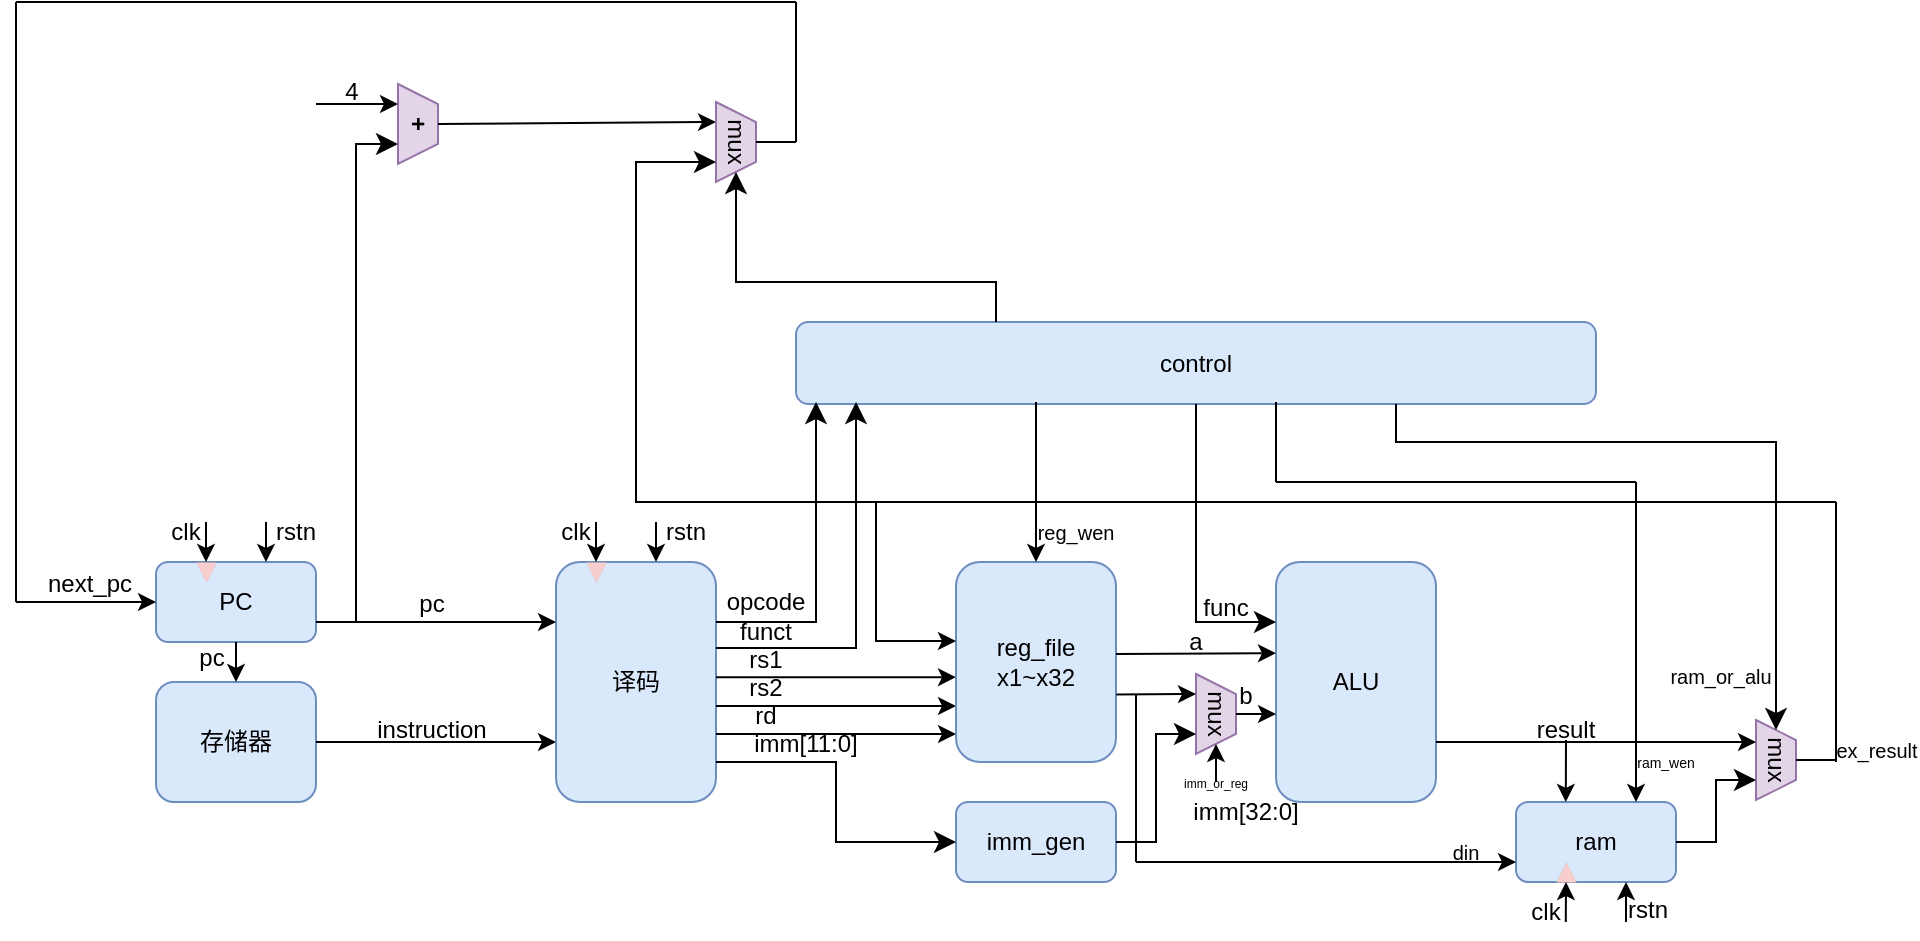 <mxfile version="26.2.14">
  <diagram name="第 1 页" id="odzhpiGNZsCS6kh2lJAy">
    <mxGraphModel dx="989" dy="579" grid="1" gridSize="10" guides="1" tooltips="1" connect="1" arrows="1" fold="1" page="1" pageScale="1" pageWidth="827" pageHeight="1169" math="0" shadow="0">
      <root>
        <mxCell id="0" />
        <mxCell id="1" parent="0" />
        <mxCell id="frnVUnls2qx5uy1Z5uzF-1" value="ALU" style="rounded=1;whiteSpace=wrap;html=1;fillColor=#dae8fc;strokeColor=#6c8ebf;" parent="1" vertex="1">
          <mxGeometry x="640" y="440" width="80" height="120" as="geometry" />
        </mxCell>
        <mxCell id="frnVUnls2qx5uy1Z5uzF-2" value="PC" style="rounded=1;whiteSpace=wrap;html=1;fillColor=#dae8fc;strokeColor=#6c8ebf;" parent="1" vertex="1">
          <mxGeometry x="80" y="440" width="80" height="40" as="geometry" />
        </mxCell>
        <mxCell id="frnVUnls2qx5uy1Z5uzF-3" value="存储器" style="rounded=1;whiteSpace=wrap;html=1;fillColor=#dae8fc;strokeColor=#6c8ebf;" parent="1" vertex="1">
          <mxGeometry x="80" y="500" width="80" height="60" as="geometry" />
        </mxCell>
        <mxCell id="frnVUnls2qx5uy1Z5uzF-4" value="" style="endArrow=classic;html=1;rounded=0;exitX=0.25;exitY=1;exitDx=0;exitDy=0;entryX=0.25;entryY=0;entryDx=0;entryDy=0;fontStyle=1" parent="1" edge="1">
          <mxGeometry width="50" height="50" relative="1" as="geometry">
            <mxPoint x="120" y="480" as="sourcePoint" />
            <mxPoint x="120" y="500" as="targetPoint" />
          </mxGeometry>
        </mxCell>
        <mxCell id="frnVUnls2qx5uy1Z5uzF-5" value="pc" style="text;html=1;align=center;verticalAlign=middle;whiteSpace=wrap;rounded=0;" parent="1" vertex="1">
          <mxGeometry x="93" y="483" width="30" height="10" as="geometry" />
        </mxCell>
        <mxCell id="frnVUnls2qx5uy1Z5uzF-8" value="" style="endArrow=classic;html=1;rounded=0;exitX=1;exitY=0.5;exitDx=0;exitDy=0;" parent="1" edge="1">
          <mxGeometry width="50" height="50" relative="1" as="geometry">
            <mxPoint x="160" y="530" as="sourcePoint" />
            <mxPoint x="280" y="530" as="targetPoint" />
          </mxGeometry>
        </mxCell>
        <mxCell id="frnVUnls2qx5uy1Z5uzF-9" value="译码" style="rounded=1;whiteSpace=wrap;html=1;fillColor=#dae8fc;strokeColor=#6c8ebf;" parent="1" vertex="1">
          <mxGeometry x="280" y="440" width="80" height="120" as="geometry" />
        </mxCell>
        <mxCell id="frnVUnls2qx5uy1Z5uzF-10" value="" style="triangle;whiteSpace=wrap;html=1;rotation=90;fillColor=#f8cecc;strokeColor=#b85450;strokeWidth=0;" parent="1" vertex="1">
          <mxGeometry x="295" y="440" width="10" height="10" as="geometry" />
        </mxCell>
        <mxCell id="frnVUnls2qx5uy1Z5uzF-11" value="" style="endArrow=classic;html=1;rounded=0;entryX=0;entryY=0.5;entryDx=0;entryDy=0;" parent="1" target="frnVUnls2qx5uy1Z5uzF-10" edge="1">
          <mxGeometry width="50" height="50" relative="1" as="geometry">
            <mxPoint x="300" y="420" as="sourcePoint" />
            <mxPoint x="305" y="390" as="targetPoint" />
          </mxGeometry>
        </mxCell>
        <mxCell id="frnVUnls2qx5uy1Z5uzF-12" value="clk" style="text;html=1;align=center;verticalAlign=middle;whiteSpace=wrap;rounded=0;" parent="1" vertex="1">
          <mxGeometry x="275" y="420" width="30" height="10" as="geometry" />
        </mxCell>
        <mxCell id="frnVUnls2qx5uy1Z5uzF-13" value="" style="endArrow=classic;html=1;rounded=0;entryX=0;entryY=0.5;entryDx=0;entryDy=0;" parent="1" edge="1">
          <mxGeometry width="50" height="50" relative="1" as="geometry">
            <mxPoint x="330" y="420" as="sourcePoint" />
            <mxPoint x="330" y="440" as="targetPoint" />
          </mxGeometry>
        </mxCell>
        <mxCell id="frnVUnls2qx5uy1Z5uzF-14" value="rstn" style="text;html=1;align=center;verticalAlign=middle;whiteSpace=wrap;rounded=0;" parent="1" vertex="1">
          <mxGeometry x="330" y="420" width="30" height="10" as="geometry" />
        </mxCell>
        <mxCell id="frnVUnls2qx5uy1Z5uzF-16" value="instruction" style="text;html=1;align=center;verticalAlign=middle;whiteSpace=wrap;rounded=0;" parent="1" vertex="1">
          <mxGeometry x="188" y="519" width="60" height="10" as="geometry" />
        </mxCell>
        <mxCell id="frnVUnls2qx5uy1Z5uzF-17" value="" style="endArrow=classic;html=1;rounded=0;exitX=1;exitY=0.75;exitDx=0;exitDy=0;entryX=0;entryY=0.25;entryDx=0;entryDy=0;" parent="1" source="frnVUnls2qx5uy1Z5uzF-2" target="frnVUnls2qx5uy1Z5uzF-9" edge="1">
          <mxGeometry width="50" height="50" relative="1" as="geometry">
            <mxPoint x="215" y="440" as="sourcePoint" />
            <mxPoint x="215" y="460" as="targetPoint" />
          </mxGeometry>
        </mxCell>
        <mxCell id="frnVUnls2qx5uy1Z5uzF-18" value="pc" style="text;html=1;align=center;verticalAlign=middle;whiteSpace=wrap;rounded=0;" parent="1" vertex="1">
          <mxGeometry x="203" y="456" width="30" height="10" as="geometry" />
        </mxCell>
        <mxCell id="frnVUnls2qx5uy1Z5uzF-19" value="" style="triangle;whiteSpace=wrap;html=1;rotation=90;fillColor=#f8cecc;strokeColor=#b85450;strokeWidth=0;" parent="1" vertex="1">
          <mxGeometry x="100" y="440" width="10" height="10" as="geometry" />
        </mxCell>
        <mxCell id="frnVUnls2qx5uy1Z5uzF-20" value="" style="endArrow=classic;html=1;rounded=0;entryX=0;entryY=0.5;entryDx=0;entryDy=0;" parent="1" target="frnVUnls2qx5uy1Z5uzF-19" edge="1">
          <mxGeometry width="50" height="50" relative="1" as="geometry">
            <mxPoint x="105" y="420" as="sourcePoint" />
            <mxPoint x="110" y="390" as="targetPoint" />
          </mxGeometry>
        </mxCell>
        <mxCell id="frnVUnls2qx5uy1Z5uzF-21" value="clk" style="text;html=1;align=center;verticalAlign=middle;whiteSpace=wrap;rounded=0;" parent="1" vertex="1">
          <mxGeometry x="80" y="420" width="30" height="10" as="geometry" />
        </mxCell>
        <mxCell id="frnVUnls2qx5uy1Z5uzF-22" value="" style="endArrow=classic;html=1;rounded=0;entryX=0;entryY=0.5;entryDx=0;entryDy=0;" parent="1" edge="1">
          <mxGeometry width="50" height="50" relative="1" as="geometry">
            <mxPoint x="135" y="420" as="sourcePoint" />
            <mxPoint x="135" y="440" as="targetPoint" />
          </mxGeometry>
        </mxCell>
        <mxCell id="frnVUnls2qx5uy1Z5uzF-23" value="rstn" style="text;html=1;align=center;verticalAlign=middle;whiteSpace=wrap;rounded=0;" parent="1" vertex="1">
          <mxGeometry x="135" y="420" width="30" height="10" as="geometry" />
        </mxCell>
        <mxCell id="frnVUnls2qx5uy1Z5uzF-24" value="&lt;div align=&quot;center&quot;&gt;&lt;div&gt;&lt;b&gt;+&lt;/b&gt;&lt;/div&gt;&lt;/div&gt;" style="shape=trapezoid;perimeter=trapezoidPerimeter;whiteSpace=wrap;html=1;fixedSize=1;size=10;rotation=90;fillColor=#e1d5e7;strokeColor=#9673a6;align=center;" parent="1" vertex="1">
          <mxGeometry x="191" y="211" width="40" height="20" as="geometry" />
        </mxCell>
        <mxCell id="frnVUnls2qx5uy1Z5uzF-25" value="" style="edgeStyle=elbowEdgeStyle;elbow=horizontal;endArrow=classic;html=1;curved=0;rounded=0;endSize=8;startSize=8;entryX=0.75;entryY=1;entryDx=0;entryDy=0;" parent="1" target="frnVUnls2qx5uy1Z5uzF-24" edge="1">
          <mxGeometry width="50" height="50" relative="1" as="geometry">
            <mxPoint x="180" y="470" as="sourcePoint" />
            <mxPoint x="240" y="380" as="targetPoint" />
            <Array as="points">
              <mxPoint x="180" y="430" />
            </Array>
          </mxGeometry>
        </mxCell>
        <mxCell id="frnVUnls2qx5uy1Z5uzF-26" value="" style="endArrow=classic;html=1;rounded=0;entryX=0.25;entryY=1;entryDx=0;entryDy=0;" parent="1" target="frnVUnls2qx5uy1Z5uzF-24" edge="1">
          <mxGeometry width="50" height="50" relative="1" as="geometry">
            <mxPoint x="160" y="211" as="sourcePoint" />
            <mxPoint x="185" y="211" as="targetPoint" />
          </mxGeometry>
        </mxCell>
        <mxCell id="frnVUnls2qx5uy1Z5uzF-27" value="4" style="text;html=1;align=center;verticalAlign=middle;whiteSpace=wrap;rounded=0;" parent="1" vertex="1">
          <mxGeometry x="163" y="200" width="30" height="10" as="geometry" />
        </mxCell>
        <mxCell id="frnVUnls2qx5uy1Z5uzF-29" value="opcode" style="text;html=1;align=center;verticalAlign=middle;whiteSpace=wrap;rounded=0;" parent="1" vertex="1">
          <mxGeometry x="370" y="455" width="30" height="10" as="geometry" />
        </mxCell>
        <mxCell id="frnVUnls2qx5uy1Z5uzF-31" value="funct" style="text;html=1;align=center;verticalAlign=middle;whiteSpace=wrap;rounded=0;" parent="1" vertex="1">
          <mxGeometry x="370" y="469.6" width="30" height="10" as="geometry" />
        </mxCell>
        <mxCell id="frnVUnls2qx5uy1Z5uzF-32" value="" style="endArrow=classic;html=1;rounded=0;exitX=1;exitY=0.75;exitDx=0;exitDy=0;" parent="1" edge="1">
          <mxGeometry width="50" height="50" relative="1" as="geometry">
            <mxPoint x="360" y="497.6" as="sourcePoint" />
            <mxPoint x="480" y="497.6" as="targetPoint" />
          </mxGeometry>
        </mxCell>
        <mxCell id="frnVUnls2qx5uy1Z5uzF-33" value="rs1" style="text;html=1;align=center;verticalAlign=middle;whiteSpace=wrap;rounded=0;" parent="1" vertex="1">
          <mxGeometry x="370" y="483.6" width="30" height="10" as="geometry" />
        </mxCell>
        <mxCell id="frnVUnls2qx5uy1Z5uzF-34" value="" style="endArrow=classic;html=1;rounded=0;exitX=1;exitY=0.75;exitDx=0;exitDy=0;" parent="1" edge="1">
          <mxGeometry width="50" height="50" relative="1" as="geometry">
            <mxPoint x="360" y="512" as="sourcePoint" />
            <mxPoint x="480" y="512" as="targetPoint" />
          </mxGeometry>
        </mxCell>
        <mxCell id="frnVUnls2qx5uy1Z5uzF-35" value="rs2" style="text;html=1;align=center;verticalAlign=middle;whiteSpace=wrap;rounded=0;" parent="1" vertex="1">
          <mxGeometry x="370" y="498" width="30" height="10" as="geometry" />
        </mxCell>
        <mxCell id="frnVUnls2qx5uy1Z5uzF-36" value="" style="endArrow=classic;html=1;rounded=0;exitX=1;exitY=0.75;exitDx=0;exitDy=0;" parent="1" edge="1">
          <mxGeometry width="50" height="50" relative="1" as="geometry">
            <mxPoint x="360" y="526" as="sourcePoint" />
            <mxPoint x="480" y="526" as="targetPoint" />
          </mxGeometry>
        </mxCell>
        <mxCell id="frnVUnls2qx5uy1Z5uzF-37" value="rd" style="text;html=1;align=center;verticalAlign=middle;whiteSpace=wrap;rounded=0;" parent="1" vertex="1">
          <mxGeometry x="370" y="512" width="30" height="10" as="geometry" />
        </mxCell>
        <mxCell id="frnVUnls2qx5uy1Z5uzF-39" value="imm[11:0]" style="text;html=1;align=center;verticalAlign=middle;whiteSpace=wrap;rounded=0;" parent="1" vertex="1">
          <mxGeometry x="370" y="526" width="70" height="10" as="geometry" />
        </mxCell>
        <mxCell id="frnVUnls2qx5uy1Z5uzF-40" value="&lt;div&gt;reg_file&lt;/div&gt;x1~x32" style="rounded=1;whiteSpace=wrap;html=1;fillColor=#dae8fc;strokeColor=#6c8ebf;" parent="1" vertex="1">
          <mxGeometry x="480" y="440" width="80" height="100" as="geometry" />
        </mxCell>
        <mxCell id="frnVUnls2qx5uy1Z5uzF-41" value="imm_gen" style="rounded=1;whiteSpace=wrap;html=1;fillColor=#dae8fc;strokeColor=#6c8ebf;" parent="1" vertex="1">
          <mxGeometry x="480" y="560" width="80" height="40" as="geometry" />
        </mxCell>
        <mxCell id="frnVUnls2qx5uy1Z5uzF-42" value="" style="edgeStyle=elbowEdgeStyle;elbow=horizontal;endArrow=classic;html=1;curved=0;rounded=0;endSize=8;startSize=8;entryX=0;entryY=0.5;entryDx=0;entryDy=0;" parent="1" target="frnVUnls2qx5uy1Z5uzF-41" edge="1">
          <mxGeometry width="50" height="50" relative="1" as="geometry">
            <mxPoint x="360" y="540" as="sourcePoint" />
            <mxPoint x="440" y="530" as="targetPoint" />
          </mxGeometry>
        </mxCell>
        <mxCell id="frnVUnls2qx5uy1Z5uzF-43" value="control" style="rounded=1;whiteSpace=wrap;html=1;fillColor=#dae8fc;strokeColor=#6c8ebf;" parent="1" vertex="1">
          <mxGeometry x="400" y="320" width="400" height="41" as="geometry" />
        </mxCell>
        <mxCell id="frnVUnls2qx5uy1Z5uzF-44" value="" style="edgeStyle=elbowEdgeStyle;elbow=horizontal;endArrow=classic;html=1;curved=0;rounded=0;endSize=8;startSize=8;" parent="1" edge="1">
          <mxGeometry width="50" height="50" relative="1" as="geometry">
            <mxPoint x="360" y="470" as="sourcePoint" />
            <mxPoint x="410" y="360" as="targetPoint" />
            <Array as="points">
              <mxPoint x="410" y="450" />
            </Array>
          </mxGeometry>
        </mxCell>
        <mxCell id="frnVUnls2qx5uy1Z5uzF-45" value="" style="edgeStyle=elbowEdgeStyle;elbow=horizontal;endArrow=classic;html=1;curved=0;rounded=0;endSize=8;startSize=8;" parent="1" edge="1">
          <mxGeometry width="50" height="50" relative="1" as="geometry">
            <mxPoint x="360" y="483" as="sourcePoint" />
            <mxPoint x="430" y="360" as="targetPoint" />
            <Array as="points">
              <mxPoint x="430" y="483" />
            </Array>
          </mxGeometry>
        </mxCell>
        <mxCell id="frnVUnls2qx5uy1Z5uzF-46" value="mux" style="shape=trapezoid;perimeter=trapezoidPerimeter;whiteSpace=wrap;html=1;fixedSize=1;size=10;rotation=90;fillColor=#e1d5e7;strokeColor=#9673a6;align=center;" parent="1" vertex="1">
          <mxGeometry x="590" y="506" width="40" height="20" as="geometry" />
        </mxCell>
        <mxCell id="frnVUnls2qx5uy1Z5uzF-48" value="" style="endArrow=classic;html=1;rounded=0;entryX=0.25;entryY=1;entryDx=0;entryDy=0;exitX=1.002;exitY=0.663;exitDx=0;exitDy=0;exitPerimeter=0;" parent="1" source="frnVUnls2qx5uy1Z5uzF-40" target="frnVUnls2qx5uy1Z5uzF-46" edge="1">
          <mxGeometry width="50" height="50" relative="1" as="geometry">
            <mxPoint x="490" y="550" as="sourcePoint" />
            <mxPoint x="540" y="500" as="targetPoint" />
          </mxGeometry>
        </mxCell>
        <mxCell id="frnVUnls2qx5uy1Z5uzF-49" value="" style="edgeStyle=segmentEdgeStyle;endArrow=classic;html=1;curved=0;rounded=0;endSize=8;startSize=8;exitX=1;exitY=0.5;exitDx=0;exitDy=0;entryX=0.75;entryY=1;entryDx=0;entryDy=0;" parent="1" source="frnVUnls2qx5uy1Z5uzF-41" target="frnVUnls2qx5uy1Z5uzF-46" edge="1">
          <mxGeometry width="50" height="50" relative="1" as="geometry">
            <mxPoint x="570" y="585" as="sourcePoint" />
            <mxPoint x="590" y="540" as="targetPoint" />
            <Array as="points">
              <mxPoint x="580" y="580" />
              <mxPoint x="580" y="526" />
            </Array>
          </mxGeometry>
        </mxCell>
        <mxCell id="frnVUnls2qx5uy1Z5uzF-50" value="" style="endArrow=classic;html=1;rounded=0;exitX=0.5;exitY=0;exitDx=0;exitDy=0;" parent="1" source="frnVUnls2qx5uy1Z5uzF-46" edge="1">
          <mxGeometry width="50" height="50" relative="1" as="geometry">
            <mxPoint x="600" y="488.43" as="sourcePoint" />
            <mxPoint x="640" y="516" as="targetPoint" />
          </mxGeometry>
        </mxCell>
        <mxCell id="frnVUnls2qx5uy1Z5uzF-51" value="b" style="text;html=1;align=center;verticalAlign=middle;whiteSpace=wrap;rounded=0;" parent="1" vertex="1">
          <mxGeometry x="620" y="502" width="10" height="10" as="geometry" />
        </mxCell>
        <mxCell id="frnVUnls2qx5uy1Z5uzF-52" value="imm[32:0]" style="text;html=1;align=center;verticalAlign=middle;whiteSpace=wrap;rounded=0;" parent="1" vertex="1">
          <mxGeometry x="590" y="560" width="70" height="10" as="geometry" />
        </mxCell>
        <mxCell id="frnVUnls2qx5uy1Z5uzF-53" value="" style="endArrow=classic;html=1;rounded=0;" parent="1" edge="1">
          <mxGeometry width="50" height="50" relative="1" as="geometry">
            <mxPoint x="560" y="486" as="sourcePoint" />
            <mxPoint x="640" y="485.6" as="targetPoint" />
          </mxGeometry>
        </mxCell>
        <mxCell id="frnVUnls2qx5uy1Z5uzF-54" value="a" style="text;html=1;align=center;verticalAlign=middle;whiteSpace=wrap;rounded=0;" parent="1" vertex="1">
          <mxGeometry x="595" y="474.6" width="10" height="10" as="geometry" />
        </mxCell>
        <mxCell id="frnVUnls2qx5uy1Z5uzF-55" value="" style="endArrow=classic;html=1;rounded=0;entryX=0;entryY=0.5;entryDx=0;entryDy=0;" parent="1" target="frnVUnls2qx5uy1Z5uzF-2" edge="1">
          <mxGeometry width="50" height="50" relative="1" as="geometry">
            <mxPoint x="10" y="460" as="sourcePoint" />
            <mxPoint x="40" y="469.6" as="targetPoint" />
          </mxGeometry>
        </mxCell>
        <mxCell id="frnVUnls2qx5uy1Z5uzF-56" value="next_pc" style="text;html=1;align=center;verticalAlign=middle;whiteSpace=wrap;rounded=0;" parent="1" vertex="1">
          <mxGeometry x="32" y="446" width="30" height="10" as="geometry" />
        </mxCell>
        <mxCell id="frnVUnls2qx5uy1Z5uzF-67" value="" style="edgeStyle=elbowEdgeStyle;elbow=horizontal;endArrow=classic;html=1;curved=0;rounded=0;endSize=8;startSize=8;entryX=0;entryY=0.25;entryDx=0;entryDy=0;exitX=0.5;exitY=1;exitDx=0;exitDy=0;" parent="1" source="frnVUnls2qx5uy1Z5uzF-43" target="frnVUnls2qx5uy1Z5uzF-1" edge="1">
          <mxGeometry width="50" height="50" relative="1" as="geometry">
            <mxPoint x="600" y="380" as="sourcePoint" />
            <mxPoint x="610" y="390" as="targetPoint" />
            <Array as="points">
              <mxPoint x="600" y="430" />
            </Array>
          </mxGeometry>
        </mxCell>
        <mxCell id="frnVUnls2qx5uy1Z5uzF-68" value="func" style="text;html=1;align=center;verticalAlign=middle;whiteSpace=wrap;rounded=0;" parent="1" vertex="1">
          <mxGeometry x="600" y="457.6" width="30" height="10" as="geometry" />
        </mxCell>
        <mxCell id="frnVUnls2qx5uy1Z5uzF-70" value="" style="endArrow=classic;html=1;rounded=0;entryX=1;entryY=0.5;entryDx=0;entryDy=0;" parent="1" target="frnVUnls2qx5uy1Z5uzF-46" edge="1">
          <mxGeometry width="50" height="50" relative="1" as="geometry">
            <mxPoint x="610" y="550" as="sourcePoint" />
            <mxPoint x="615" y="559.77" as="targetPoint" />
          </mxGeometry>
        </mxCell>
        <mxCell id="frnVUnls2qx5uy1Z5uzF-71" value="&lt;font style=&quot;font-size: 6px;&quot;&gt;imm_or_reg&lt;/font&gt;" style="text;html=1;align=center;verticalAlign=middle;whiteSpace=wrap;rounded=0;" parent="1" vertex="1">
          <mxGeometry x="595" y="549" width="30" as="geometry" />
        </mxCell>
        <mxCell id="frnVUnls2qx5uy1Z5uzF-72" value="" style="endArrow=classic;html=1;rounded=0;exitX=0.5;exitY=0;exitDx=0;exitDy=0;" parent="1" source="frnVUnls2qx5uy1Z5uzF-24" edge="1">
          <mxGeometry width="50" height="50" relative="1" as="geometry">
            <mxPoint x="255" y="230" as="sourcePoint" />
            <mxPoint x="360" y="220" as="targetPoint" />
          </mxGeometry>
        </mxCell>
        <mxCell id="frnVUnls2qx5uy1Z5uzF-74" value="mux" style="shape=trapezoid;perimeter=trapezoidPerimeter;whiteSpace=wrap;html=1;fixedSize=1;size=10;rotation=90;fillColor=#e1d5e7;strokeColor=#9673a6;align=center;" parent="1" vertex="1">
          <mxGeometry x="350" y="220" width="40" height="20" as="geometry" />
        </mxCell>
        <mxCell id="frnVUnls2qx5uy1Z5uzF-76" value="" style="endArrow=none;html=1;rounded=0;exitX=0.5;exitY=0;exitDx=0;exitDy=0;" parent="1" source="frnVUnls2qx5uy1Z5uzF-74" edge="1">
          <mxGeometry width="50" height="50" relative="1" as="geometry">
            <mxPoint x="414" y="220" as="sourcePoint" />
            <mxPoint x="400" y="230" as="targetPoint" />
          </mxGeometry>
        </mxCell>
        <mxCell id="frnVUnls2qx5uy1Z5uzF-77" value="" style="endArrow=none;html=1;rounded=0;" parent="1" edge="1">
          <mxGeometry width="50" height="50" relative="1" as="geometry">
            <mxPoint x="400" y="230" as="sourcePoint" />
            <mxPoint x="400" y="160" as="targetPoint" />
          </mxGeometry>
        </mxCell>
        <mxCell id="frnVUnls2qx5uy1Z5uzF-78" value="" style="endArrow=none;html=1;rounded=0;" parent="1" edge="1">
          <mxGeometry width="50" height="50" relative="1" as="geometry">
            <mxPoint x="400" y="160" as="sourcePoint" />
            <mxPoint x="10" y="160" as="targetPoint" />
          </mxGeometry>
        </mxCell>
        <mxCell id="frnVUnls2qx5uy1Z5uzF-79" value="" style="endArrow=none;html=1;rounded=0;" parent="1" edge="1">
          <mxGeometry width="50" height="50" relative="1" as="geometry">
            <mxPoint x="10" y="460" as="sourcePoint" />
            <mxPoint x="10" y="160" as="targetPoint" />
          </mxGeometry>
        </mxCell>
        <mxCell id="frnVUnls2qx5uy1Z5uzF-80" value="ram" style="rounded=1;whiteSpace=wrap;html=1;fillColor=#dae8fc;strokeColor=#6c8ebf;" parent="1" vertex="1">
          <mxGeometry x="760" y="560" width="80" height="40" as="geometry" />
        </mxCell>
        <mxCell id="frnVUnls2qx5uy1Z5uzF-81" value="mux" style="shape=trapezoid;perimeter=trapezoidPerimeter;whiteSpace=wrap;html=1;fixedSize=1;size=10;rotation=90;fillColor=#e1d5e7;strokeColor=#9673a6;align=center;" parent="1" vertex="1">
          <mxGeometry x="870" y="529" width="40" height="20" as="geometry" />
        </mxCell>
        <mxCell id="frnVUnls2qx5uy1Z5uzF-82" value="" style="endArrow=classic;html=1;rounded=0;entryX=0.5;entryY=0;entryDx=0;entryDy=0;" parent="1" target="frnVUnls2qx5uy1Z5uzF-40" edge="1">
          <mxGeometry width="50" height="50" relative="1" as="geometry">
            <mxPoint x="520" y="360" as="sourcePoint" />
            <mxPoint x="520" y="390" as="targetPoint" />
          </mxGeometry>
        </mxCell>
        <mxCell id="frnVUnls2qx5uy1Z5uzF-83" value="&lt;font style=&quot;font-size: 10px;&quot;&gt;reg_wen&lt;/font&gt;" style="text;html=1;align=center;verticalAlign=middle;whiteSpace=wrap;rounded=0;" parent="1" vertex="1">
          <mxGeometry x="520" y="420" width="40" height="10" as="geometry" />
        </mxCell>
        <mxCell id="frnVUnls2qx5uy1Z5uzF-86" value="" style="endArrow=classic;html=1;rounded=0;entryX=0.75;entryY=0;entryDx=0;entryDy=0;" parent="1" target="frnVUnls2qx5uy1Z5uzF-80" edge="1">
          <mxGeometry width="50" height="50" relative="1" as="geometry">
            <mxPoint x="820" y="400" as="sourcePoint" />
            <mxPoint x="841" y="502.86" as="targetPoint" />
          </mxGeometry>
        </mxCell>
        <mxCell id="frnVUnls2qx5uy1Z5uzF-87" value="&lt;font style=&quot;font-size: 7px;&quot;&gt;ram_wen&lt;/font&gt;" style="text;html=1;align=center;verticalAlign=middle;whiteSpace=wrap;rounded=0;" parent="1" vertex="1">
          <mxGeometry x="820" y="534" width="30" height="10" as="geometry" />
        </mxCell>
        <mxCell id="frnVUnls2qx5uy1Z5uzF-89" value="" style="endArrow=classic;html=1;rounded=0;" parent="1" edge="1">
          <mxGeometry width="50" height="50" relative="1" as="geometry">
            <mxPoint x="720" y="530" as="sourcePoint" />
            <mxPoint x="880" y="530" as="targetPoint" />
          </mxGeometry>
        </mxCell>
        <mxCell id="frnVUnls2qx5uy1Z5uzF-90" value="" style="edgeStyle=elbowEdgeStyle;elbow=horizontal;endArrow=classic;html=1;curved=0;rounded=0;endSize=8;startSize=8;exitX=1;exitY=0.5;exitDx=0;exitDy=0;entryX=0.75;entryY=1;entryDx=0;entryDy=0;" parent="1" source="frnVUnls2qx5uy1Z5uzF-80" target="frnVUnls2qx5uy1Z5uzF-81" edge="1">
          <mxGeometry width="50" height="50" relative="1" as="geometry">
            <mxPoint x="827" y="600" as="sourcePoint" />
            <mxPoint x="877" y="550" as="targetPoint" />
          </mxGeometry>
        </mxCell>
        <mxCell id="frnVUnls2qx5uy1Z5uzF-91" value="result" style="text;html=1;align=center;verticalAlign=middle;whiteSpace=wrap;rounded=0;" parent="1" vertex="1">
          <mxGeometry x="770" y="517.8" width="30" height="12.4" as="geometry" />
        </mxCell>
        <mxCell id="frnVUnls2qx5uy1Z5uzF-92" value="" style="endArrow=classic;html=1;rounded=0;entryX=0.25;entryY=1;entryDx=0;entryDy=0;exitX=1.002;exitY=0.663;exitDx=0;exitDy=0;exitPerimeter=0;" parent="1" edge="1">
          <mxGeometry width="50" height="50" relative="1" as="geometry">
            <mxPoint x="440" y="479.5" as="sourcePoint" />
            <mxPoint x="480" y="479.5" as="targetPoint" />
          </mxGeometry>
        </mxCell>
        <mxCell id="frnVUnls2qx5uy1Z5uzF-93" value="&lt;font style=&quot;font-size: 10px;&quot;&gt;ex_result&lt;/font&gt;" style="text;html=1;align=center;verticalAlign=middle;whiteSpace=wrap;rounded=0;" parent="1" vertex="1">
          <mxGeometry x="920" y="529" width="41" height="10" as="geometry" />
        </mxCell>
        <mxCell id="ssdmU-joUAsnXjW_sYID-3" value="" style="triangle;whiteSpace=wrap;html=1;rotation=90;fillColor=#f8cecc;strokeColor=#b85450;strokeWidth=0;movable=1;resizable=1;rotatable=1;deletable=1;editable=1;locked=0;connectable=1;direction=west;" vertex="1" parent="1">
          <mxGeometry x="780" y="590" width="10" height="10" as="geometry" />
        </mxCell>
        <mxCell id="ssdmU-joUAsnXjW_sYID-4" value="" style="endArrow=classic;html=1;rounded=0;entryX=0;entryY=0.5;entryDx=0;entryDy=0;movable=1;resizable=1;rotatable=1;deletable=1;editable=1;locked=0;connectable=1;exitX=0;exitY=0.5;exitDx=0;exitDy=0;" edge="1" parent="1" target="ssdmU-joUAsnXjW_sYID-3">
          <mxGeometry width="50" height="50" relative="1" as="geometry">
            <mxPoint x="784.89" y="620" as="sourcePoint" />
            <mxPoint x="784.89" y="640" as="targetPoint" />
          </mxGeometry>
        </mxCell>
        <mxCell id="ssdmU-joUAsnXjW_sYID-5" value="clk" style="text;html=1;align=center;verticalAlign=middle;whiteSpace=wrap;rounded=0;movable=1;resizable=1;rotatable=1;deletable=1;editable=1;locked=0;connectable=1;direction=east;" vertex="1" parent="1">
          <mxGeometry x="760" y="610" width="30" height="10" as="geometry" />
        </mxCell>
        <mxCell id="ssdmU-joUAsnXjW_sYID-6" value="" style="endArrow=classic;html=1;rounded=0;movable=1;resizable=1;rotatable=1;deletable=1;editable=1;locked=0;connectable=1;" edge="1" parent="1">
          <mxGeometry width="50" height="50" relative="1" as="geometry">
            <mxPoint x="815" y="620" as="sourcePoint" />
            <mxPoint x="815" y="600" as="targetPoint" />
          </mxGeometry>
        </mxCell>
        <mxCell id="ssdmU-joUAsnXjW_sYID-7" value="rstn" style="text;html=1;align=center;verticalAlign=middle;whiteSpace=wrap;rounded=0;movable=1;resizable=1;rotatable=1;deletable=1;editable=1;locked=0;connectable=1;direction=east;" vertex="1" parent="1">
          <mxGeometry x="811" y="609" width="30" height="10" as="geometry" />
        </mxCell>
        <mxCell id="ssdmU-joUAsnXjW_sYID-9" value="" style="endArrow=classic;html=1;rounded=0;movable=1;resizable=1;rotatable=1;deletable=1;editable=1;locked=0;connectable=1;" edge="1" parent="1">
          <mxGeometry width="50" height="50" relative="1" as="geometry">
            <mxPoint x="785" y="529" as="sourcePoint" />
            <mxPoint x="784.89" y="560" as="targetPoint" />
          </mxGeometry>
        </mxCell>
        <mxCell id="ssdmU-joUAsnXjW_sYID-10" value="" style="endArrow=classic;html=1;rounded=0;entryX=0;entryY=0.75;entryDx=0;entryDy=0;" edge="1" parent="1" target="frnVUnls2qx5uy1Z5uzF-80">
          <mxGeometry width="50" height="50" relative="1" as="geometry">
            <mxPoint x="570" y="590" as="sourcePoint" />
            <mxPoint x="720" y="540" as="targetPoint" />
          </mxGeometry>
        </mxCell>
        <mxCell id="ssdmU-joUAsnXjW_sYID-11" value="&lt;font style=&quot;font-size: 10px;&quot;&gt;din&lt;/font&gt;" style="text;html=1;align=center;verticalAlign=middle;whiteSpace=wrap;rounded=0;" vertex="1" parent="1">
          <mxGeometry x="720" y="582" width="30" height="5" as="geometry" />
        </mxCell>
        <mxCell id="ssdmU-joUAsnXjW_sYID-13" value="" style="endArrow=none;html=1;rounded=0;" edge="1" parent="1">
          <mxGeometry width="50" height="50" relative="1" as="geometry">
            <mxPoint x="570" y="590" as="sourcePoint" />
            <mxPoint x="570" y="506" as="targetPoint" />
          </mxGeometry>
        </mxCell>
        <mxCell id="ssdmU-joUAsnXjW_sYID-14" value="" style="edgeStyle=elbowEdgeStyle;elbow=vertical;endArrow=classic;html=1;curved=0;rounded=0;endSize=8;startSize=8;exitX=0.25;exitY=0;exitDx=0;exitDy=0;entryX=1;entryY=0.5;entryDx=0;entryDy=0;" edge="1" parent="1" source="frnVUnls2qx5uy1Z5uzF-43" target="frnVUnls2qx5uy1Z5uzF-74">
          <mxGeometry width="50" height="50" relative="1" as="geometry">
            <mxPoint x="440" y="310" as="sourcePoint" />
            <mxPoint x="490" y="260" as="targetPoint" />
            <Array as="points">
              <mxPoint x="450" y="300" />
            </Array>
          </mxGeometry>
        </mxCell>
        <mxCell id="ssdmU-joUAsnXjW_sYID-18" value="" style="endArrow=none;html=1;rounded=0;" edge="1" parent="1">
          <mxGeometry width="50" height="50" relative="1" as="geometry">
            <mxPoint x="640" y="400" as="sourcePoint" />
            <mxPoint x="820" y="400" as="targetPoint" />
          </mxGeometry>
        </mxCell>
        <mxCell id="ssdmU-joUAsnXjW_sYID-19" value="" style="endArrow=none;html=1;rounded=0;" edge="1" parent="1">
          <mxGeometry width="50" height="50" relative="1" as="geometry">
            <mxPoint x="640" y="400" as="sourcePoint" />
            <mxPoint x="640" y="360" as="targetPoint" />
          </mxGeometry>
        </mxCell>
        <mxCell id="ssdmU-joUAsnXjW_sYID-20" value="" style="endArrow=none;html=1;rounded=0;exitX=0.5;exitY=0;exitDx=0;exitDy=0;" edge="1" parent="1" source="frnVUnls2qx5uy1Z5uzF-81">
          <mxGeometry width="50" height="50" relative="1" as="geometry">
            <mxPoint x="920" y="536" as="sourcePoint" />
            <mxPoint x="920" y="539" as="targetPoint" />
          </mxGeometry>
        </mxCell>
        <mxCell id="ssdmU-joUAsnXjW_sYID-21" value="" style="endArrow=none;html=1;rounded=0;" edge="1" parent="1">
          <mxGeometry width="50" height="50" relative="1" as="geometry">
            <mxPoint x="920" y="540" as="sourcePoint" />
            <mxPoint x="920" y="410" as="targetPoint" />
          </mxGeometry>
        </mxCell>
        <mxCell id="ssdmU-joUAsnXjW_sYID-22" value="" style="endArrow=none;html=1;rounded=0;" edge="1" parent="1">
          <mxGeometry width="50" height="50" relative="1" as="geometry">
            <mxPoint x="439.048" y="410" as="sourcePoint" />
            <mxPoint x="920" y="410" as="targetPoint" />
          </mxGeometry>
        </mxCell>
        <mxCell id="ssdmU-joUAsnXjW_sYID-23" value="" style="endArrow=none;html=1;rounded=0;" edge="1" parent="1">
          <mxGeometry width="50" height="50" relative="1" as="geometry">
            <mxPoint x="440" y="480" as="sourcePoint" />
            <mxPoint x="440" y="410" as="targetPoint" />
          </mxGeometry>
        </mxCell>
        <mxCell id="ssdmU-joUAsnXjW_sYID-24" value="" style="edgeStyle=elbowEdgeStyle;elbow=horizontal;endArrow=classic;html=1;curved=0;rounded=0;endSize=8;startSize=8;entryX=0.75;entryY=1;entryDx=0;entryDy=0;" edge="1" parent="1" target="frnVUnls2qx5uy1Z5uzF-74">
          <mxGeometry width="50" height="50" relative="1" as="geometry">
            <mxPoint x="440" y="410" as="sourcePoint" />
            <mxPoint x="380" y="330" as="targetPoint" />
            <Array as="points">
              <mxPoint x="320" y="330" />
            </Array>
          </mxGeometry>
        </mxCell>
        <mxCell id="ssdmU-joUAsnXjW_sYID-25" value="" style="edgeStyle=elbowEdgeStyle;elbow=vertical;endArrow=classic;html=1;curved=0;rounded=0;endSize=8;startSize=8;exitX=0.75;exitY=1;exitDx=0;exitDy=0;entryX=0;entryY=0.5;entryDx=0;entryDy=0;" edge="1" parent="1" source="frnVUnls2qx5uy1Z5uzF-43" target="frnVUnls2qx5uy1Z5uzF-81">
          <mxGeometry width="50" height="50" relative="1" as="geometry">
            <mxPoint x="750" y="469.6" as="sourcePoint" />
            <mxPoint x="800" y="419.6" as="targetPoint" />
            <Array as="points">
              <mxPoint x="790" y="380" />
            </Array>
          </mxGeometry>
        </mxCell>
        <mxCell id="ssdmU-joUAsnXjW_sYID-26" value="&lt;font style=&quot;font-size: 10px;&quot;&gt;ram_or_alu&lt;/font&gt;" style="text;html=1;align=center;verticalAlign=middle;resizable=0;points=[];autosize=1;strokeColor=none;fillColor=none;" vertex="1" parent="1">
          <mxGeometry x="827" y="482" width="70" height="30" as="geometry" />
        </mxCell>
      </root>
    </mxGraphModel>
  </diagram>
</mxfile>
